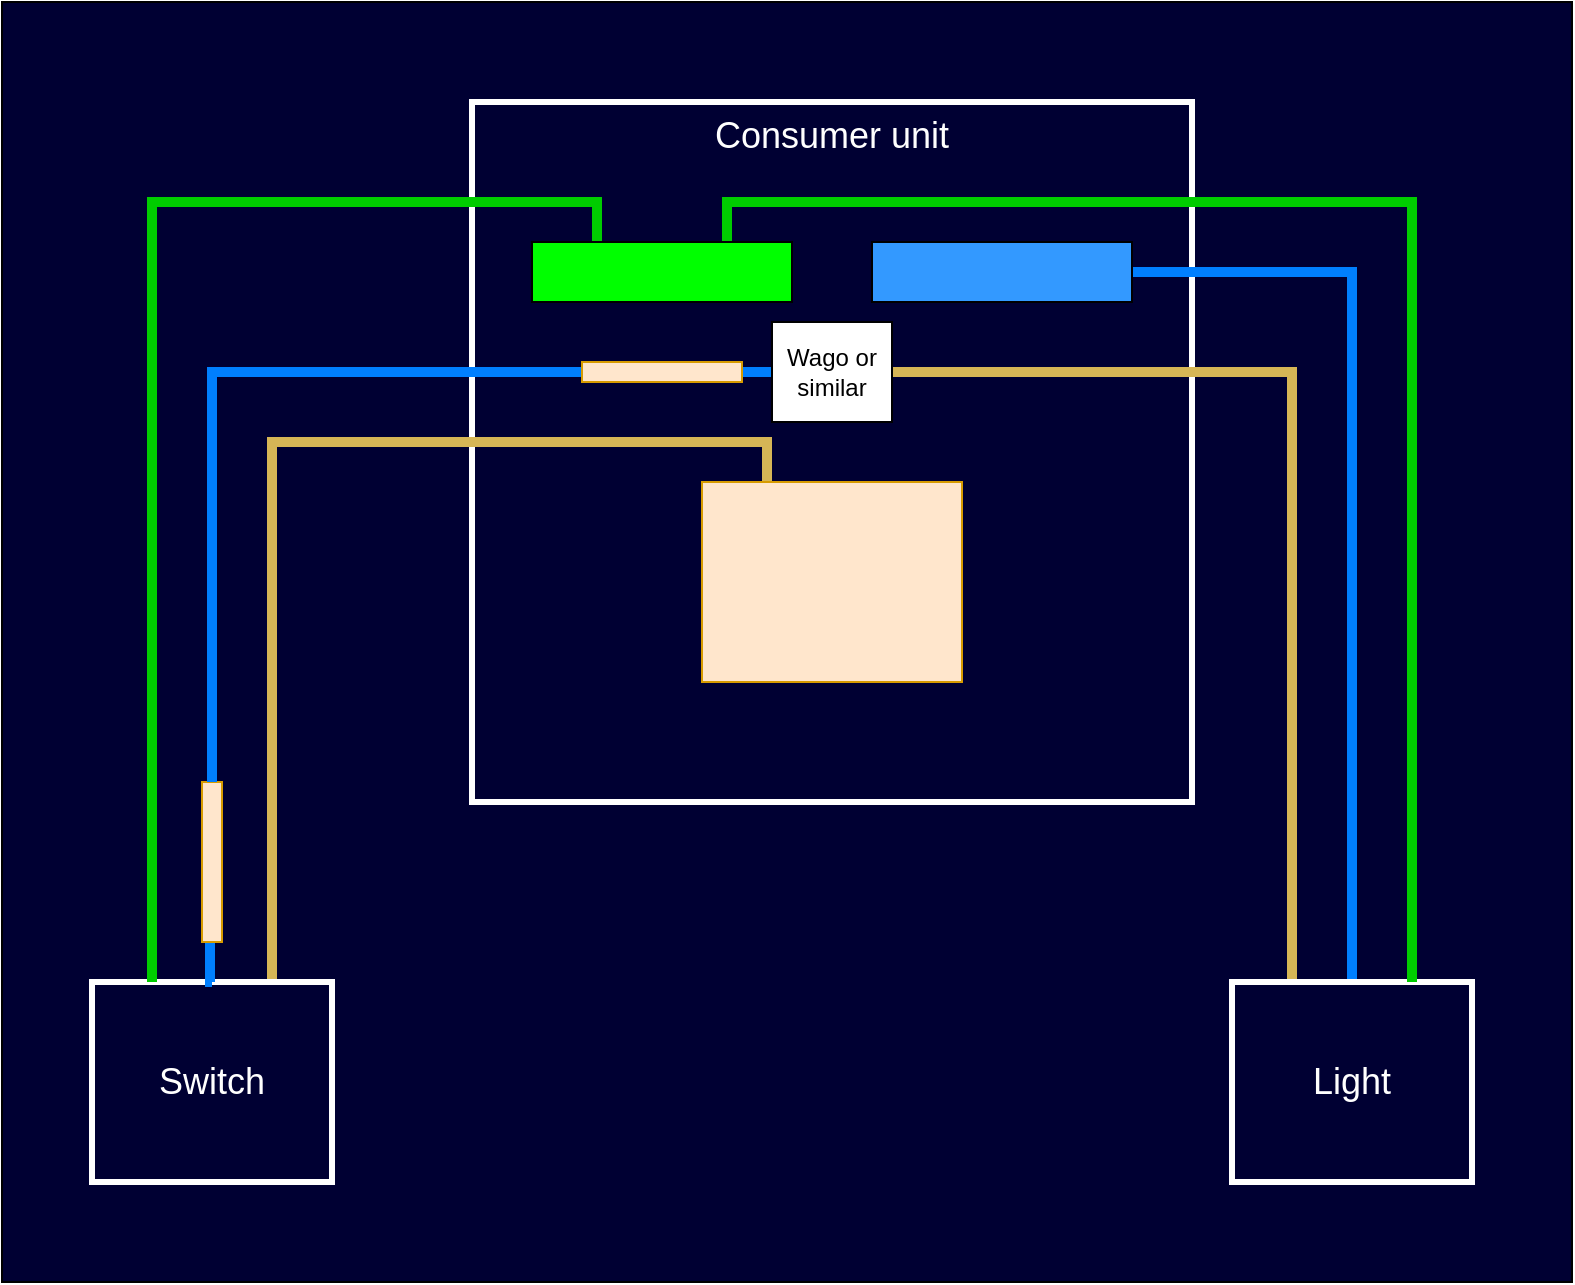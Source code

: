 <mxfile version="24.2.2" type="github">
  <diagram name="Page-1" id="7W-9PXmabEeWByPtewaJ">
    <mxGraphModel dx="2183" dy="1192" grid="1" gridSize="10" guides="1" tooltips="1" connect="1" arrows="1" fold="1" page="1" pageScale="1" pageWidth="827" pageHeight="1169" math="0" shadow="0">
      <root>
        <mxCell id="0" />
        <mxCell id="1" parent="0" />
        <mxCell id="GZVnY1E9GVy5apDiqk0a-21" value="" style="rounded=0;whiteSpace=wrap;html=1;fillColor=#000033;" vertex="1" parent="1">
          <mxGeometry x="25" y="270" width="785" height="640" as="geometry" />
        </mxCell>
        <mxCell id="GZVnY1E9GVy5apDiqk0a-1" value="Consumer unit" style="rounded=0;whiteSpace=wrap;html=1;verticalAlign=top;fillColor=#000033;strokeColor=#FFFFFF;strokeWidth=3;fontColor=#FFFFFF;fontSize=18;" vertex="1" parent="1">
          <mxGeometry x="260" y="320" width="360" height="350" as="geometry" />
        </mxCell>
        <mxCell id="GZVnY1E9GVy5apDiqk0a-5" style="edgeStyle=orthogonalEdgeStyle;rounded=0;orthogonalLoop=1;jettySize=auto;html=1;exitX=0.5;exitY=0;exitDx=0;exitDy=0;strokeWidth=5;fillColor=#dae8fc;strokeColor=#007FFF;endArrow=none;endFill=0;entryX=0;entryY=0.5;entryDx=0;entryDy=0;" edge="1" parent="1" source="GZVnY1E9GVy5apDiqk0a-26" target="GZVnY1E9GVy5apDiqk0a-25">
          <mxGeometry relative="1" as="geometry">
            <mxPoint x="330" y="460" as="targetPoint" />
            <mxPoint x="129" y="940" as="sourcePoint" />
            <Array as="points">
              <mxPoint x="130" y="455" />
            </Array>
          </mxGeometry>
        </mxCell>
        <mxCell id="GZVnY1E9GVy5apDiqk0a-12" style="edgeStyle=orthogonalEdgeStyle;rounded=0;orthogonalLoop=1;jettySize=auto;html=1;exitX=0.75;exitY=0;exitDx=0;exitDy=0;entryX=0.25;entryY=0;entryDx=0;entryDy=0;endArrow=none;endFill=0;strokeWidth=5;fillColor=#fff2cc;strokeColor=#d6b656;" edge="1" parent="1" source="GZVnY1E9GVy5apDiqk0a-2" target="GZVnY1E9GVy5apDiqk0a-7">
          <mxGeometry relative="1" as="geometry" />
        </mxCell>
        <mxCell id="GZVnY1E9GVy5apDiqk0a-2" value="Switch" style="rounded=0;whiteSpace=wrap;html=1;fillColor=#000033;strokeColor=#FFFFFF;strokeWidth=3;fontColor=#FFFFFF;fontSize=18;" vertex="1" parent="1">
          <mxGeometry x="70" y="760" width="120" height="100" as="geometry" />
        </mxCell>
        <mxCell id="GZVnY1E9GVy5apDiqk0a-17" style="edgeStyle=orthogonalEdgeStyle;rounded=0;orthogonalLoop=1;jettySize=auto;html=1;exitX=0.5;exitY=0;exitDx=0;exitDy=0;entryX=1;entryY=0.5;entryDx=0;entryDy=0;strokeWidth=5;fillColor=#dae8fc;strokeColor=#007FFF;endArrow=none;endFill=0;" edge="1" parent="1" source="GZVnY1E9GVy5apDiqk0a-3" target="GZVnY1E9GVy5apDiqk0a-9">
          <mxGeometry relative="1" as="geometry" />
        </mxCell>
        <mxCell id="GZVnY1E9GVy5apDiqk0a-24" style="edgeStyle=orthogonalEdgeStyle;rounded=0;orthogonalLoop=1;jettySize=auto;html=1;exitX=0.25;exitY=0;exitDx=0;exitDy=0;strokeWidth=5;endArrow=none;endFill=0;fillColor=#fff2cc;strokeColor=#d6b656;entryX=1;entryY=0.5;entryDx=0;entryDy=0;" edge="1" parent="1" source="GZVnY1E9GVy5apDiqk0a-3" target="GZVnY1E9GVy5apDiqk0a-25">
          <mxGeometry relative="1" as="geometry">
            <mxPoint x="330" y="460" as="targetPoint" />
            <Array as="points">
              <mxPoint x="670" y="455" />
            </Array>
          </mxGeometry>
        </mxCell>
        <mxCell id="GZVnY1E9GVy5apDiqk0a-3" value="Light" style="rounded=0;whiteSpace=wrap;html=1;fillColor=#000033;strokeColor=#FFFFFF;strokeWidth=3;fontColor=#FFFFFF;fontSize=18;" vertex="1" parent="1">
          <mxGeometry x="640" y="760" width="120" height="100" as="geometry" />
        </mxCell>
        <mxCell id="GZVnY1E9GVy5apDiqk0a-7" value="" style="rounded=0;whiteSpace=wrap;html=1;fillColor=#ffe6cc;strokeColor=#d79b00;" vertex="1" parent="1">
          <mxGeometry x="375" y="510" width="130" height="100" as="geometry" />
        </mxCell>
        <mxCell id="GZVnY1E9GVy5apDiqk0a-14" style="edgeStyle=orthogonalEdgeStyle;rounded=0;orthogonalLoop=1;jettySize=auto;html=1;exitX=0.25;exitY=0;exitDx=0;exitDy=0;entryX=0.25;entryY=0;entryDx=0;entryDy=0;endArrow=none;endFill=0;strokeWidth=5;fillColor=#d5e8d4;strokeColor=#00CC00;" edge="1" parent="1" source="GZVnY1E9GVy5apDiqk0a-8" target="GZVnY1E9GVy5apDiqk0a-2">
          <mxGeometry relative="1" as="geometry" />
        </mxCell>
        <mxCell id="GZVnY1E9GVy5apDiqk0a-15" style="edgeStyle=orthogonalEdgeStyle;rounded=0;orthogonalLoop=1;jettySize=auto;html=1;exitX=0.75;exitY=0;exitDx=0;exitDy=0;entryX=0.75;entryY=0;entryDx=0;entryDy=0;endArrow=none;endFill=0;strokeWidth=5;fillColor=#d5e8d4;strokeColor=#00CC00;" edge="1" parent="1" source="GZVnY1E9GVy5apDiqk0a-8" target="GZVnY1E9GVy5apDiqk0a-3">
          <mxGeometry relative="1" as="geometry" />
        </mxCell>
        <mxCell id="GZVnY1E9GVy5apDiqk0a-8" value="" style="rounded=0;whiteSpace=wrap;html=1;fillColor=#00FF00;" vertex="1" parent="1">
          <mxGeometry x="290" y="390" width="130" height="30" as="geometry" />
        </mxCell>
        <mxCell id="GZVnY1E9GVy5apDiqk0a-9" value="" style="rounded=0;whiteSpace=wrap;html=1;labelBackgroundColor=#3399FF;fillStyle=solid;fillColor=#3399FF;" vertex="1" parent="1">
          <mxGeometry x="460" y="390" width="130" height="30" as="geometry" />
        </mxCell>
        <mxCell id="GZVnY1E9GVy5apDiqk0a-19" value="" style="edgeStyle=orthogonalEdgeStyle;rounded=0;orthogonalLoop=1;jettySize=auto;html=1;exitX=0.5;exitY=0;exitDx=0;exitDy=0;entryX=0.25;entryY=0;entryDx=0;entryDy=0;strokeWidth=5;fillColor=#dae8fc;strokeColor=#007FFF;endArrow=none;endFill=0;" edge="1" parent="1" source="GZVnY1E9GVy5apDiqk0a-2" target="GZVnY1E9GVy5apDiqk0a-18">
          <mxGeometry relative="1" as="geometry">
            <mxPoint x="670" y="750" as="targetPoint" />
            <mxPoint x="130" y="760" as="sourcePoint" />
            <Array as="points">
              <mxPoint x="129" y="760" />
            </Array>
          </mxGeometry>
        </mxCell>
        <mxCell id="GZVnY1E9GVy5apDiqk0a-18" value="" style="rounded=0;whiteSpace=wrap;html=1;fillColor=#ffe6cc;strokeColor=#d79b00;" vertex="1" parent="1">
          <mxGeometry x="125" y="660" width="10" height="80" as="geometry" />
        </mxCell>
        <mxCell id="GZVnY1E9GVy5apDiqk0a-25" value="Wago or similar" style="rounded=0;whiteSpace=wrap;html=1;" vertex="1" parent="1">
          <mxGeometry x="410" y="430" width="60" height="50" as="geometry" />
        </mxCell>
        <mxCell id="GZVnY1E9GVy5apDiqk0a-28" value="" style="edgeStyle=orthogonalEdgeStyle;rounded=0;orthogonalLoop=1;jettySize=auto;html=1;exitX=0.5;exitY=0;exitDx=0;exitDy=0;strokeWidth=5;fillColor=#dae8fc;strokeColor=#007FFF;endArrow=none;endFill=0;entryX=0;entryY=0.5;entryDx=0;entryDy=0;" edge="1" parent="1" source="GZVnY1E9GVy5apDiqk0a-18" target="GZVnY1E9GVy5apDiqk0a-26">
          <mxGeometry relative="1" as="geometry">
            <mxPoint x="410" y="455" as="targetPoint" />
            <mxPoint x="130" y="660" as="sourcePoint" />
            <Array as="points">
              <mxPoint x="130" y="455" />
              <mxPoint x="355" y="455" />
            </Array>
          </mxGeometry>
        </mxCell>
        <mxCell id="GZVnY1E9GVy5apDiqk0a-26" value="" style="rounded=0;whiteSpace=wrap;html=1;fillColor=#ffe6cc;strokeColor=#d79b00;rotation=90;" vertex="1" parent="1">
          <mxGeometry x="350" y="415" width="10" height="80" as="geometry" />
        </mxCell>
      </root>
    </mxGraphModel>
  </diagram>
</mxfile>
